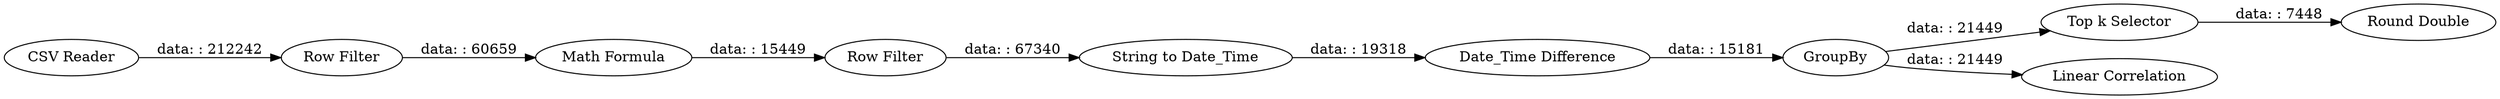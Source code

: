 digraph {
	"-5128290412637586175_11" [label="Row Filter"]
	"-5128290412637586175_2" [label="String to Date_Time"]
	"-5128290412637586175_6" [label="Row Filter"]
	"-5128290412637586175_8" [label="Top k Selector"]
	"-5128290412637586175_12" [label="Round Double"]
	"-5128290412637586175_3" [label="Date_Time Difference"]
	"-5128290412637586175_5" [label="Math Formula"]
	"-5128290412637586175_4" [label=GroupBy]
	"-5128290412637586175_10" [label="Linear Correlation"]
	"-5128290412637586175_1" [label="CSV Reader"]
	"-5128290412637586175_8" -> "-5128290412637586175_12" [label="data: : 7448"]
	"-5128290412637586175_5" -> "-5128290412637586175_11" [label="data: : 15449"]
	"-5128290412637586175_4" -> "-5128290412637586175_8" [label="data: : 21449"]
	"-5128290412637586175_1" -> "-5128290412637586175_6" [label="data: : 212242"]
	"-5128290412637586175_4" -> "-5128290412637586175_10" [label="data: : 21449"]
	"-5128290412637586175_3" -> "-5128290412637586175_4" [label="data: : 15181"]
	"-5128290412637586175_2" -> "-5128290412637586175_3" [label="data: : 19318"]
	"-5128290412637586175_6" -> "-5128290412637586175_5" [label="data: : 60659"]
	"-5128290412637586175_11" -> "-5128290412637586175_2" [label="data: : 67340"]
	rankdir=LR
}
